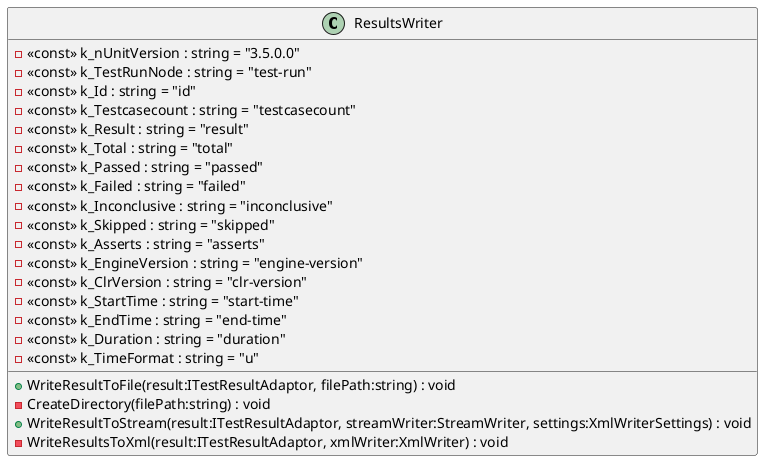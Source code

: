 @startuml
class ResultsWriter {
    - <<const>> k_nUnitVersion : string = "3.5.0.0"
    - <<const>> k_TestRunNode : string = "test-run"
    - <<const>> k_Id : string = "id"
    - <<const>> k_Testcasecount : string = "testcasecount"
    - <<const>> k_Result : string = "result"
    - <<const>> k_Total : string = "total"
    - <<const>> k_Passed : string = "passed"
    - <<const>> k_Failed : string = "failed"
    - <<const>> k_Inconclusive : string = "inconclusive"
    - <<const>> k_Skipped : string = "skipped"
    - <<const>> k_Asserts : string = "asserts"
    - <<const>> k_EngineVersion : string = "engine-version"
    - <<const>> k_ClrVersion : string = "clr-version"
    - <<const>> k_StartTime : string = "start-time"
    - <<const>> k_EndTime : string = "end-time"
    - <<const>> k_Duration : string = "duration"
    - <<const>> k_TimeFormat : string = "u"
    + WriteResultToFile(result:ITestResultAdaptor, filePath:string) : void
    - CreateDirectory(filePath:string) : void
    + WriteResultToStream(result:ITestResultAdaptor, streamWriter:StreamWriter, settings:XmlWriterSettings) : void
    - WriteResultsToXml(result:ITestResultAdaptor, xmlWriter:XmlWriter) : void
}
@enduml
